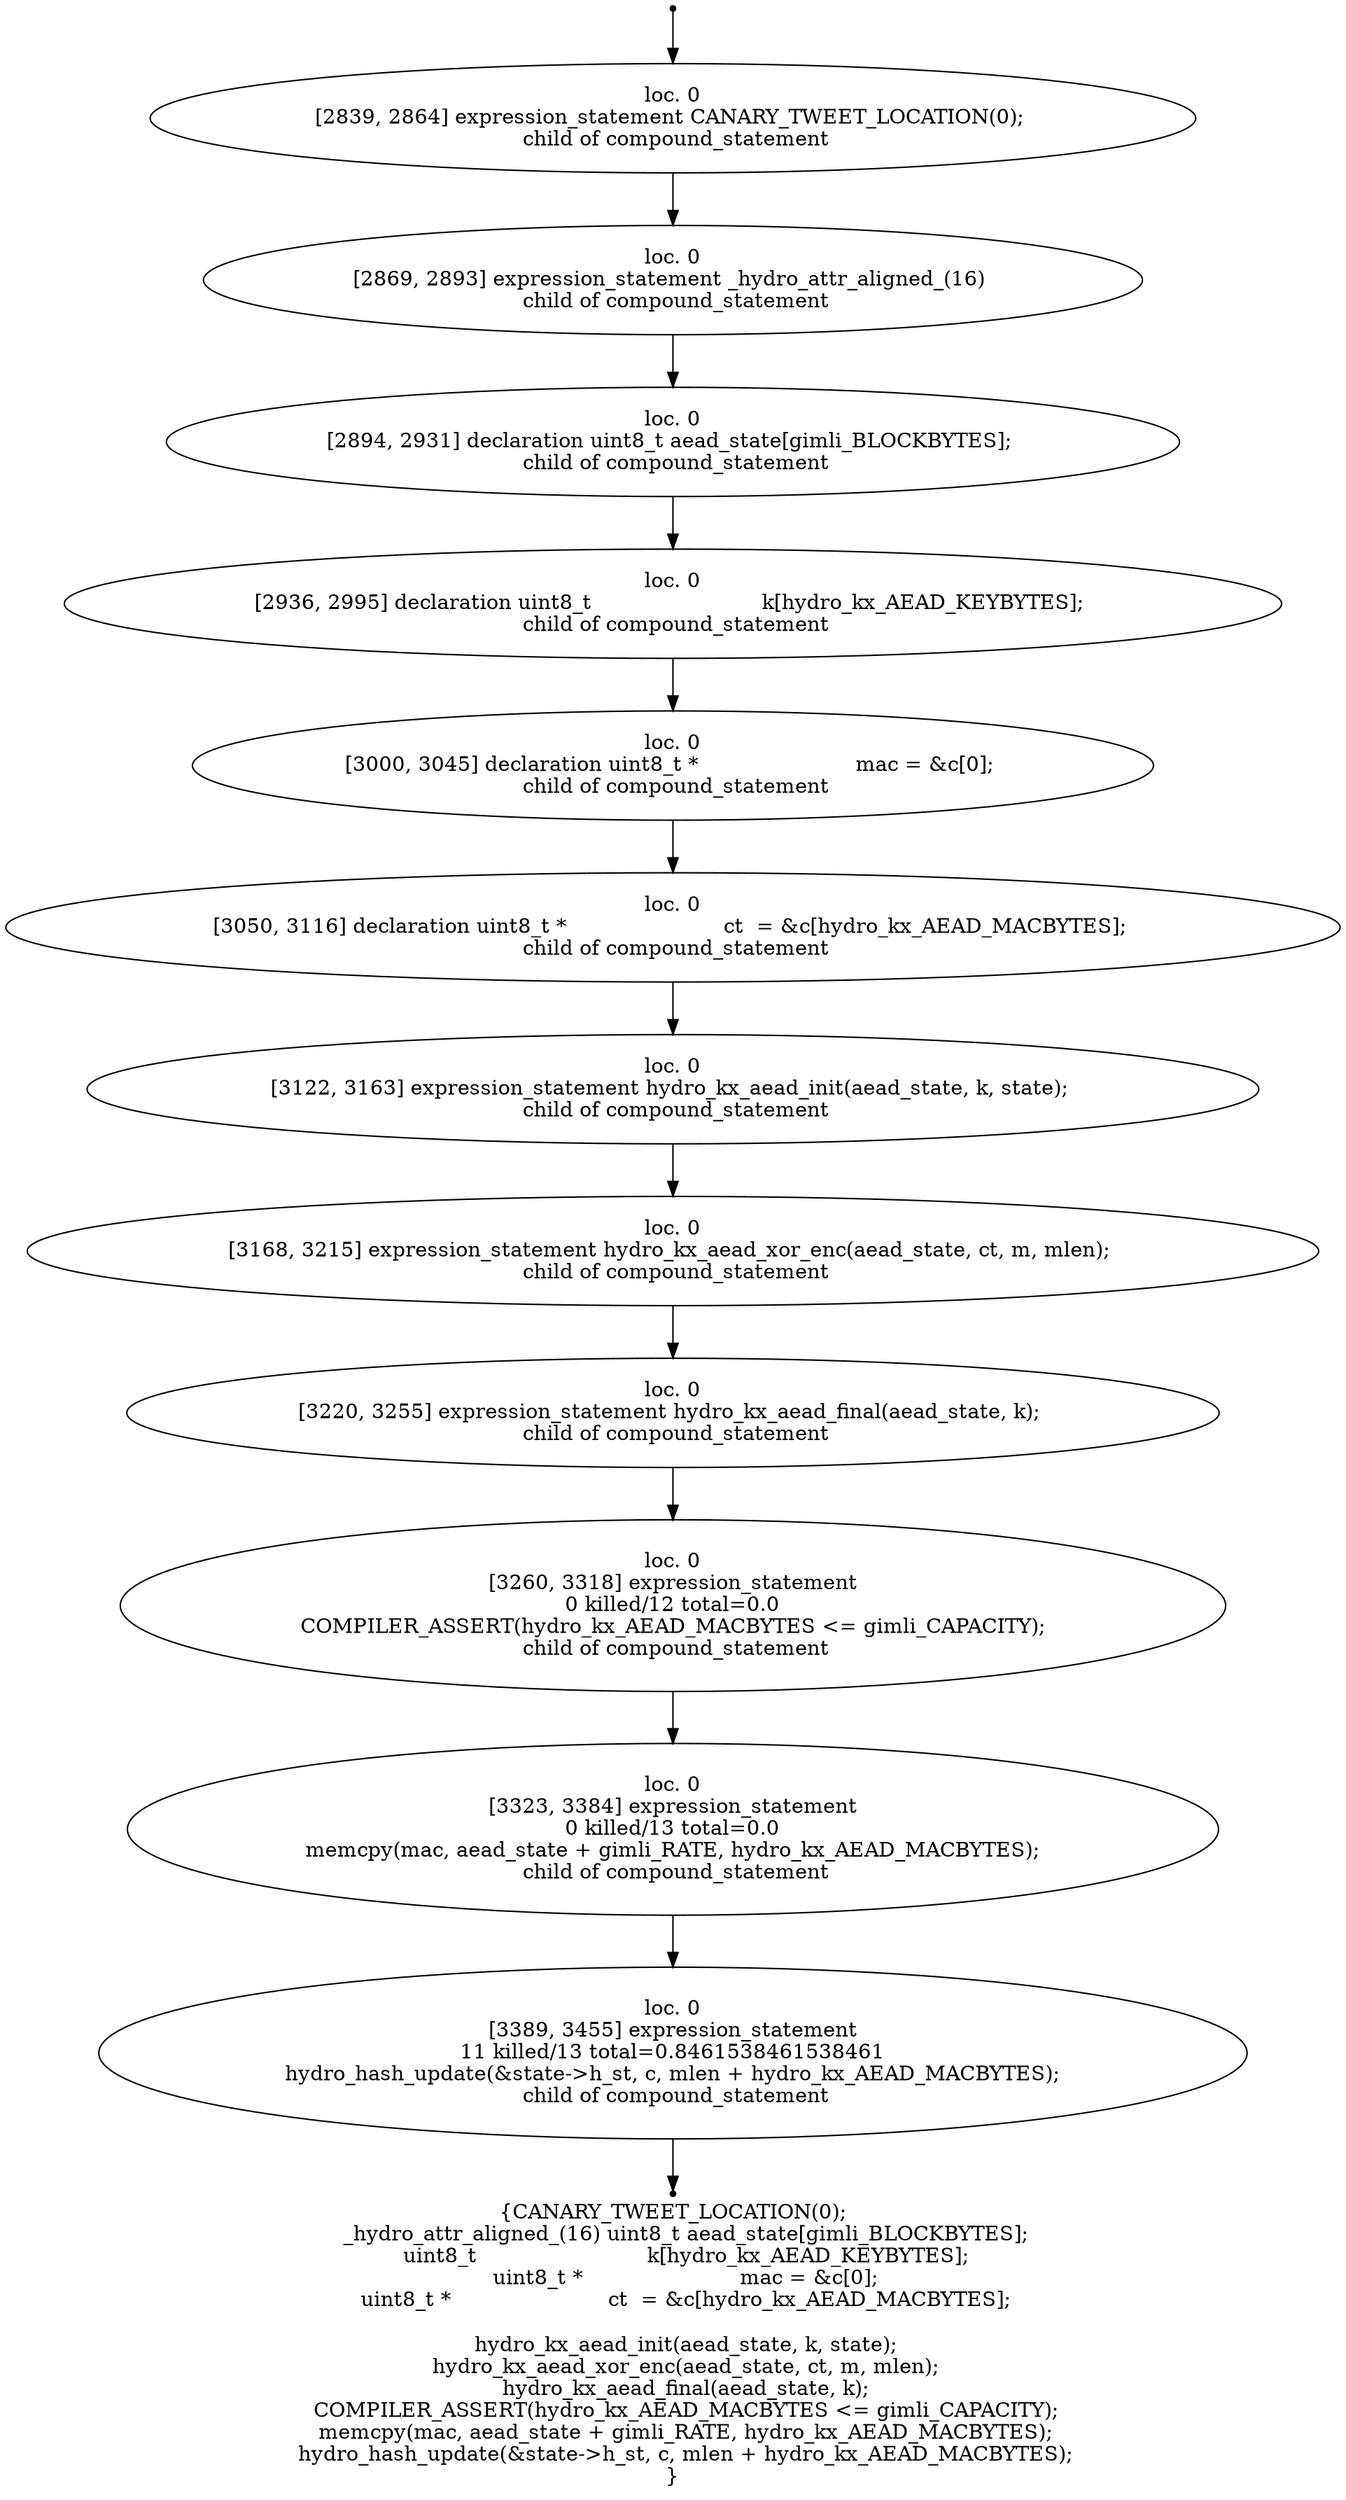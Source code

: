 digraph hydro_kx_aead_encrypt_4 {
	initial [shape=point]
	initial -> "loc. 0
[2839, 2864] expression_statement CANARY_TWEET_LOCATION(0); 
 child of compound_statement"
	final [shape=point]
	"loc. 0
[3389, 3455] expression_statement
11 killed/13 total=0.8461538461538461
 hydro_hash_update(&state->h_st, c, mlen + hydro_kx_AEAD_MACBYTES); 
 child of compound_statement" -> final
	"loc. 0
[2839, 2864] expression_statement CANARY_TWEET_LOCATION(0); 
 child of compound_statement"
	"loc. 0
[2839, 2864] expression_statement CANARY_TWEET_LOCATION(0); 
 child of compound_statement" -> "loc. 0
[2869, 2893] expression_statement _hydro_attr_aligned_(16) 
 child of compound_statement"
	"loc. 0
[2869, 2893] expression_statement _hydro_attr_aligned_(16) 
 child of compound_statement"
	"loc. 0
[2869, 2893] expression_statement _hydro_attr_aligned_(16) 
 child of compound_statement" -> "loc. 0
[2894, 2931] declaration uint8_t aead_state[gimli_BLOCKBYTES]; 
 child of compound_statement"
	"loc. 0
[2894, 2931] declaration uint8_t aead_state[gimli_BLOCKBYTES]; 
 child of compound_statement"
	"loc. 0
[2894, 2931] declaration uint8_t aead_state[gimli_BLOCKBYTES]; 
 child of compound_statement" -> "loc. 0
[2936, 2995] declaration uint8_t                          k[hydro_kx_AEAD_KEYBYTES]; 
 child of compound_statement"
	"loc. 0
[2936, 2995] declaration uint8_t                          k[hydro_kx_AEAD_KEYBYTES]; 
 child of compound_statement"
	"loc. 0
[2936, 2995] declaration uint8_t                          k[hydro_kx_AEAD_KEYBYTES]; 
 child of compound_statement" -> "loc. 0
[3000, 3045] declaration uint8_t *                        mac = &c[0]; 
 child of compound_statement"
	"loc. 0
[3000, 3045] declaration uint8_t *                        mac = &c[0]; 
 child of compound_statement"
	"loc. 0
[3000, 3045] declaration uint8_t *                        mac = &c[0]; 
 child of compound_statement" -> "loc. 0
[3050, 3116] declaration uint8_t *                        ct  = &c[hydro_kx_AEAD_MACBYTES]; 
 child of compound_statement"
	"loc. 0
[3050, 3116] declaration uint8_t *                        ct  = &c[hydro_kx_AEAD_MACBYTES]; 
 child of compound_statement"
	"loc. 0
[3050, 3116] declaration uint8_t *                        ct  = &c[hydro_kx_AEAD_MACBYTES]; 
 child of compound_statement" -> "loc. 0
[3122, 3163] expression_statement hydro_kx_aead_init(aead_state, k, state); 
 child of compound_statement"
	"loc. 0
[3122, 3163] expression_statement hydro_kx_aead_init(aead_state, k, state); 
 child of compound_statement"
	"loc. 0
[3122, 3163] expression_statement hydro_kx_aead_init(aead_state, k, state); 
 child of compound_statement" -> "loc. 0
[3168, 3215] expression_statement hydro_kx_aead_xor_enc(aead_state, ct, m, mlen); 
 child of compound_statement"
	"loc. 0
[3168, 3215] expression_statement hydro_kx_aead_xor_enc(aead_state, ct, m, mlen); 
 child of compound_statement"
	"loc. 0
[3168, 3215] expression_statement hydro_kx_aead_xor_enc(aead_state, ct, m, mlen); 
 child of compound_statement" -> "loc. 0
[3220, 3255] expression_statement hydro_kx_aead_final(aead_state, k); 
 child of compound_statement"
	"loc. 0
[3220, 3255] expression_statement hydro_kx_aead_final(aead_state, k); 
 child of compound_statement"
	"loc. 0
[3220, 3255] expression_statement hydro_kx_aead_final(aead_state, k); 
 child of compound_statement" -> "loc. 0
[3260, 3318] expression_statement
0 killed/12 total=0.0
 COMPILER_ASSERT(hydro_kx_AEAD_MACBYTES <= gimli_CAPACITY); 
 child of compound_statement"
	"loc. 0
[3260, 3318] expression_statement
0 killed/12 total=0.0
 COMPILER_ASSERT(hydro_kx_AEAD_MACBYTES <= gimli_CAPACITY); 
 child of compound_statement"
	"loc. 0
[3260, 3318] expression_statement
0 killed/12 total=0.0
 COMPILER_ASSERT(hydro_kx_AEAD_MACBYTES <= gimli_CAPACITY); 
 child of compound_statement" -> "loc. 0
[3323, 3384] expression_statement
0 killed/13 total=0.0
 memcpy(mac, aead_state + gimli_RATE, hydro_kx_AEAD_MACBYTES); 
 child of compound_statement"
	"loc. 0
[3323, 3384] expression_statement
0 killed/13 total=0.0
 memcpy(mac, aead_state + gimli_RATE, hydro_kx_AEAD_MACBYTES); 
 child of compound_statement"
	"loc. 0
[3323, 3384] expression_statement
0 killed/13 total=0.0
 memcpy(mac, aead_state + gimli_RATE, hydro_kx_AEAD_MACBYTES); 
 child of compound_statement" -> "loc. 0
[3389, 3455] expression_statement
11 killed/13 total=0.8461538461538461
 hydro_hash_update(&state->h_st, c, mlen + hydro_kx_AEAD_MACBYTES); 
 child of compound_statement"
	"loc. 0
[3389, 3455] expression_statement
11 killed/13 total=0.8461538461538461
 hydro_hash_update(&state->h_st, c, mlen + hydro_kx_AEAD_MACBYTES); 
 child of compound_statement"
	label="{CANARY_TWEET_LOCATION(0);
    _hydro_attr_aligned_(16) uint8_t aead_state[gimli_BLOCKBYTES];
    uint8_t                          k[hydro_kx_AEAD_KEYBYTES];
    uint8_t *                        mac = &c[0];
    uint8_t *                        ct  = &c[hydro_kx_AEAD_MACBYTES];

    hydro_kx_aead_init(aead_state, k, state);
    hydro_kx_aead_xor_enc(aead_state, ct, m, mlen);
    hydro_kx_aead_final(aead_state, k);
    COMPILER_ASSERT(hydro_kx_AEAD_MACBYTES <= gimli_CAPACITY);
    memcpy(mac, aead_state + gimli_RATE, hydro_kx_AEAD_MACBYTES);
    hydro_hash_update(&state->h_st, c, mlen + hydro_kx_AEAD_MACBYTES);
}"
}
